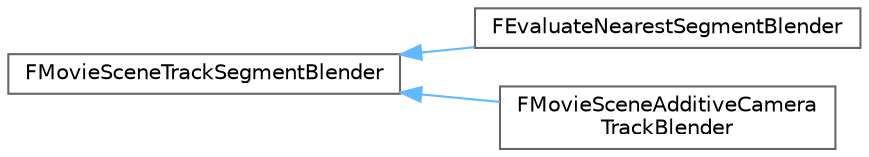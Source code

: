 digraph "Graphical Class Hierarchy"
{
 // INTERACTIVE_SVG=YES
 // LATEX_PDF_SIZE
  bgcolor="transparent";
  edge [fontname=Helvetica,fontsize=10,labelfontname=Helvetica,labelfontsize=10];
  node [fontname=Helvetica,fontsize=10,shape=box,height=0.2,width=0.4];
  rankdir="LR";
  Node0 [id="Node000000",label="FMovieSceneTrackSegmentBlender",height=0.2,width=0.4,color="grey40", fillcolor="white", style="filled",URL="$d1/df9/structFMovieSceneTrackSegmentBlender.html",tooltip="Structure that defines how to combine and sort sections in the same track row after processing on a p..."];
  Node0 -> Node1 [id="edge4443_Node000000_Node000001",dir="back",color="steelblue1",style="solid",tooltip=" "];
  Node1 [id="Node000001",label="FEvaluateNearestSegmentBlender",height=0.2,width=0.4,color="grey40", fillcolor="white", style="filled",URL="$d0/d95/structFEvaluateNearestSegmentBlender.html",tooltip="Track segment blender that evaluates the nearest segment in empty space."];
  Node0 -> Node2 [id="edge4444_Node000000_Node000002",dir="back",color="steelblue1",style="solid",tooltip=" "];
  Node2 [id="Node000002",label="FMovieSceneAdditiveCamera\lTrackBlender",height=0.2,width=0.4,color="grey40", fillcolor="white", style="filled",URL="$db/d08/structFMovieSceneAdditiveCameraTrackBlender.html",tooltip=" "];
}
